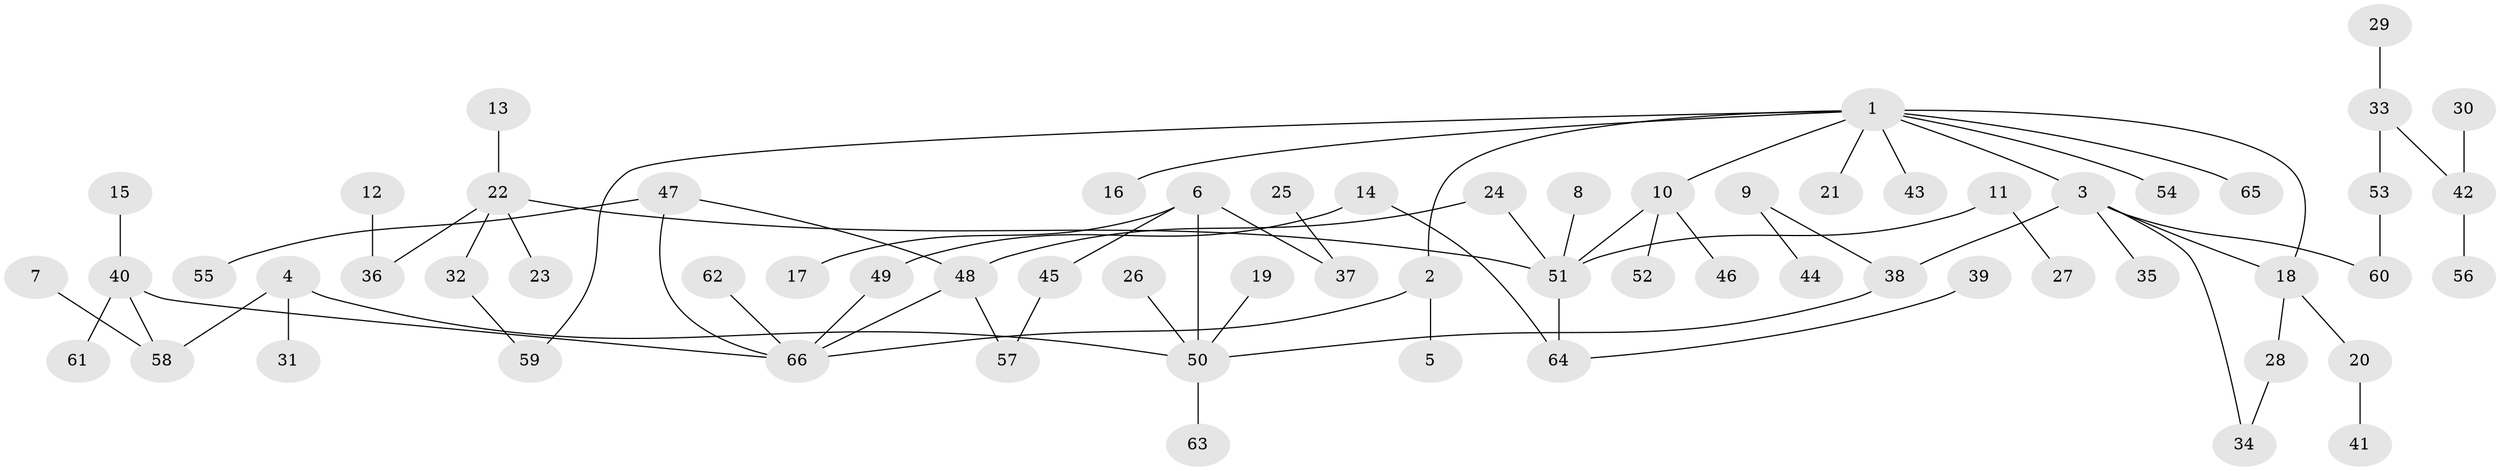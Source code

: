 // original degree distribution, {9: 0.007633587786259542, 4: 0.10687022900763359, 3: 0.1984732824427481, 5: 0.015267175572519083, 6: 0.007633587786259542, 1: 0.4580152671755725, 7: 0.007633587786259542, 2: 0.1984732824427481}
// Generated by graph-tools (version 1.1) at 2025/49/03/09/25 03:49:24]
// undirected, 66 vertices, 73 edges
graph export_dot {
graph [start="1"]
  node [color=gray90,style=filled];
  1;
  2;
  3;
  4;
  5;
  6;
  7;
  8;
  9;
  10;
  11;
  12;
  13;
  14;
  15;
  16;
  17;
  18;
  19;
  20;
  21;
  22;
  23;
  24;
  25;
  26;
  27;
  28;
  29;
  30;
  31;
  32;
  33;
  34;
  35;
  36;
  37;
  38;
  39;
  40;
  41;
  42;
  43;
  44;
  45;
  46;
  47;
  48;
  49;
  50;
  51;
  52;
  53;
  54;
  55;
  56;
  57;
  58;
  59;
  60;
  61;
  62;
  63;
  64;
  65;
  66;
  1 -- 2 [weight=1.0];
  1 -- 3 [weight=1.0];
  1 -- 10 [weight=1.0];
  1 -- 16 [weight=1.0];
  1 -- 18 [weight=1.0];
  1 -- 21 [weight=1.0];
  1 -- 43 [weight=1.0];
  1 -- 54 [weight=1.0];
  1 -- 59 [weight=1.0];
  1 -- 65 [weight=1.0];
  2 -- 5 [weight=1.0];
  2 -- 66 [weight=1.0];
  3 -- 18 [weight=1.0];
  3 -- 34 [weight=1.0];
  3 -- 35 [weight=1.0];
  3 -- 38 [weight=1.0];
  3 -- 60 [weight=1.0];
  4 -- 31 [weight=1.0];
  4 -- 50 [weight=1.0];
  4 -- 58 [weight=1.0];
  6 -- 17 [weight=1.0];
  6 -- 37 [weight=1.0];
  6 -- 45 [weight=1.0];
  6 -- 50 [weight=1.0];
  7 -- 58 [weight=1.0];
  8 -- 51 [weight=1.0];
  9 -- 38 [weight=1.0];
  9 -- 44 [weight=1.0];
  10 -- 46 [weight=1.0];
  10 -- 51 [weight=1.0];
  10 -- 52 [weight=1.0];
  11 -- 27 [weight=1.0];
  11 -- 51 [weight=1.0];
  12 -- 36 [weight=1.0];
  13 -- 22 [weight=1.0];
  14 -- 49 [weight=1.0];
  14 -- 64 [weight=1.0];
  15 -- 40 [weight=1.0];
  18 -- 20 [weight=1.0];
  18 -- 28 [weight=1.0];
  19 -- 50 [weight=1.0];
  20 -- 41 [weight=1.0];
  22 -- 23 [weight=1.0];
  22 -- 32 [weight=1.0];
  22 -- 36 [weight=1.0];
  22 -- 51 [weight=1.0];
  24 -- 48 [weight=1.0];
  24 -- 51 [weight=1.0];
  25 -- 37 [weight=1.0];
  26 -- 50 [weight=1.0];
  28 -- 34 [weight=1.0];
  29 -- 33 [weight=1.0];
  30 -- 42 [weight=1.0];
  32 -- 59 [weight=1.0];
  33 -- 42 [weight=1.0];
  33 -- 53 [weight=1.0];
  38 -- 50 [weight=1.0];
  39 -- 64 [weight=1.0];
  40 -- 58 [weight=1.0];
  40 -- 61 [weight=1.0];
  40 -- 66 [weight=1.0];
  42 -- 56 [weight=1.0];
  45 -- 57 [weight=1.0];
  47 -- 48 [weight=1.0];
  47 -- 55 [weight=1.0];
  47 -- 66 [weight=1.0];
  48 -- 57 [weight=1.0];
  48 -- 66 [weight=1.0];
  49 -- 66 [weight=1.0];
  50 -- 63 [weight=1.0];
  51 -- 64 [weight=1.0];
  53 -- 60 [weight=1.0];
  62 -- 66 [weight=1.0];
}
